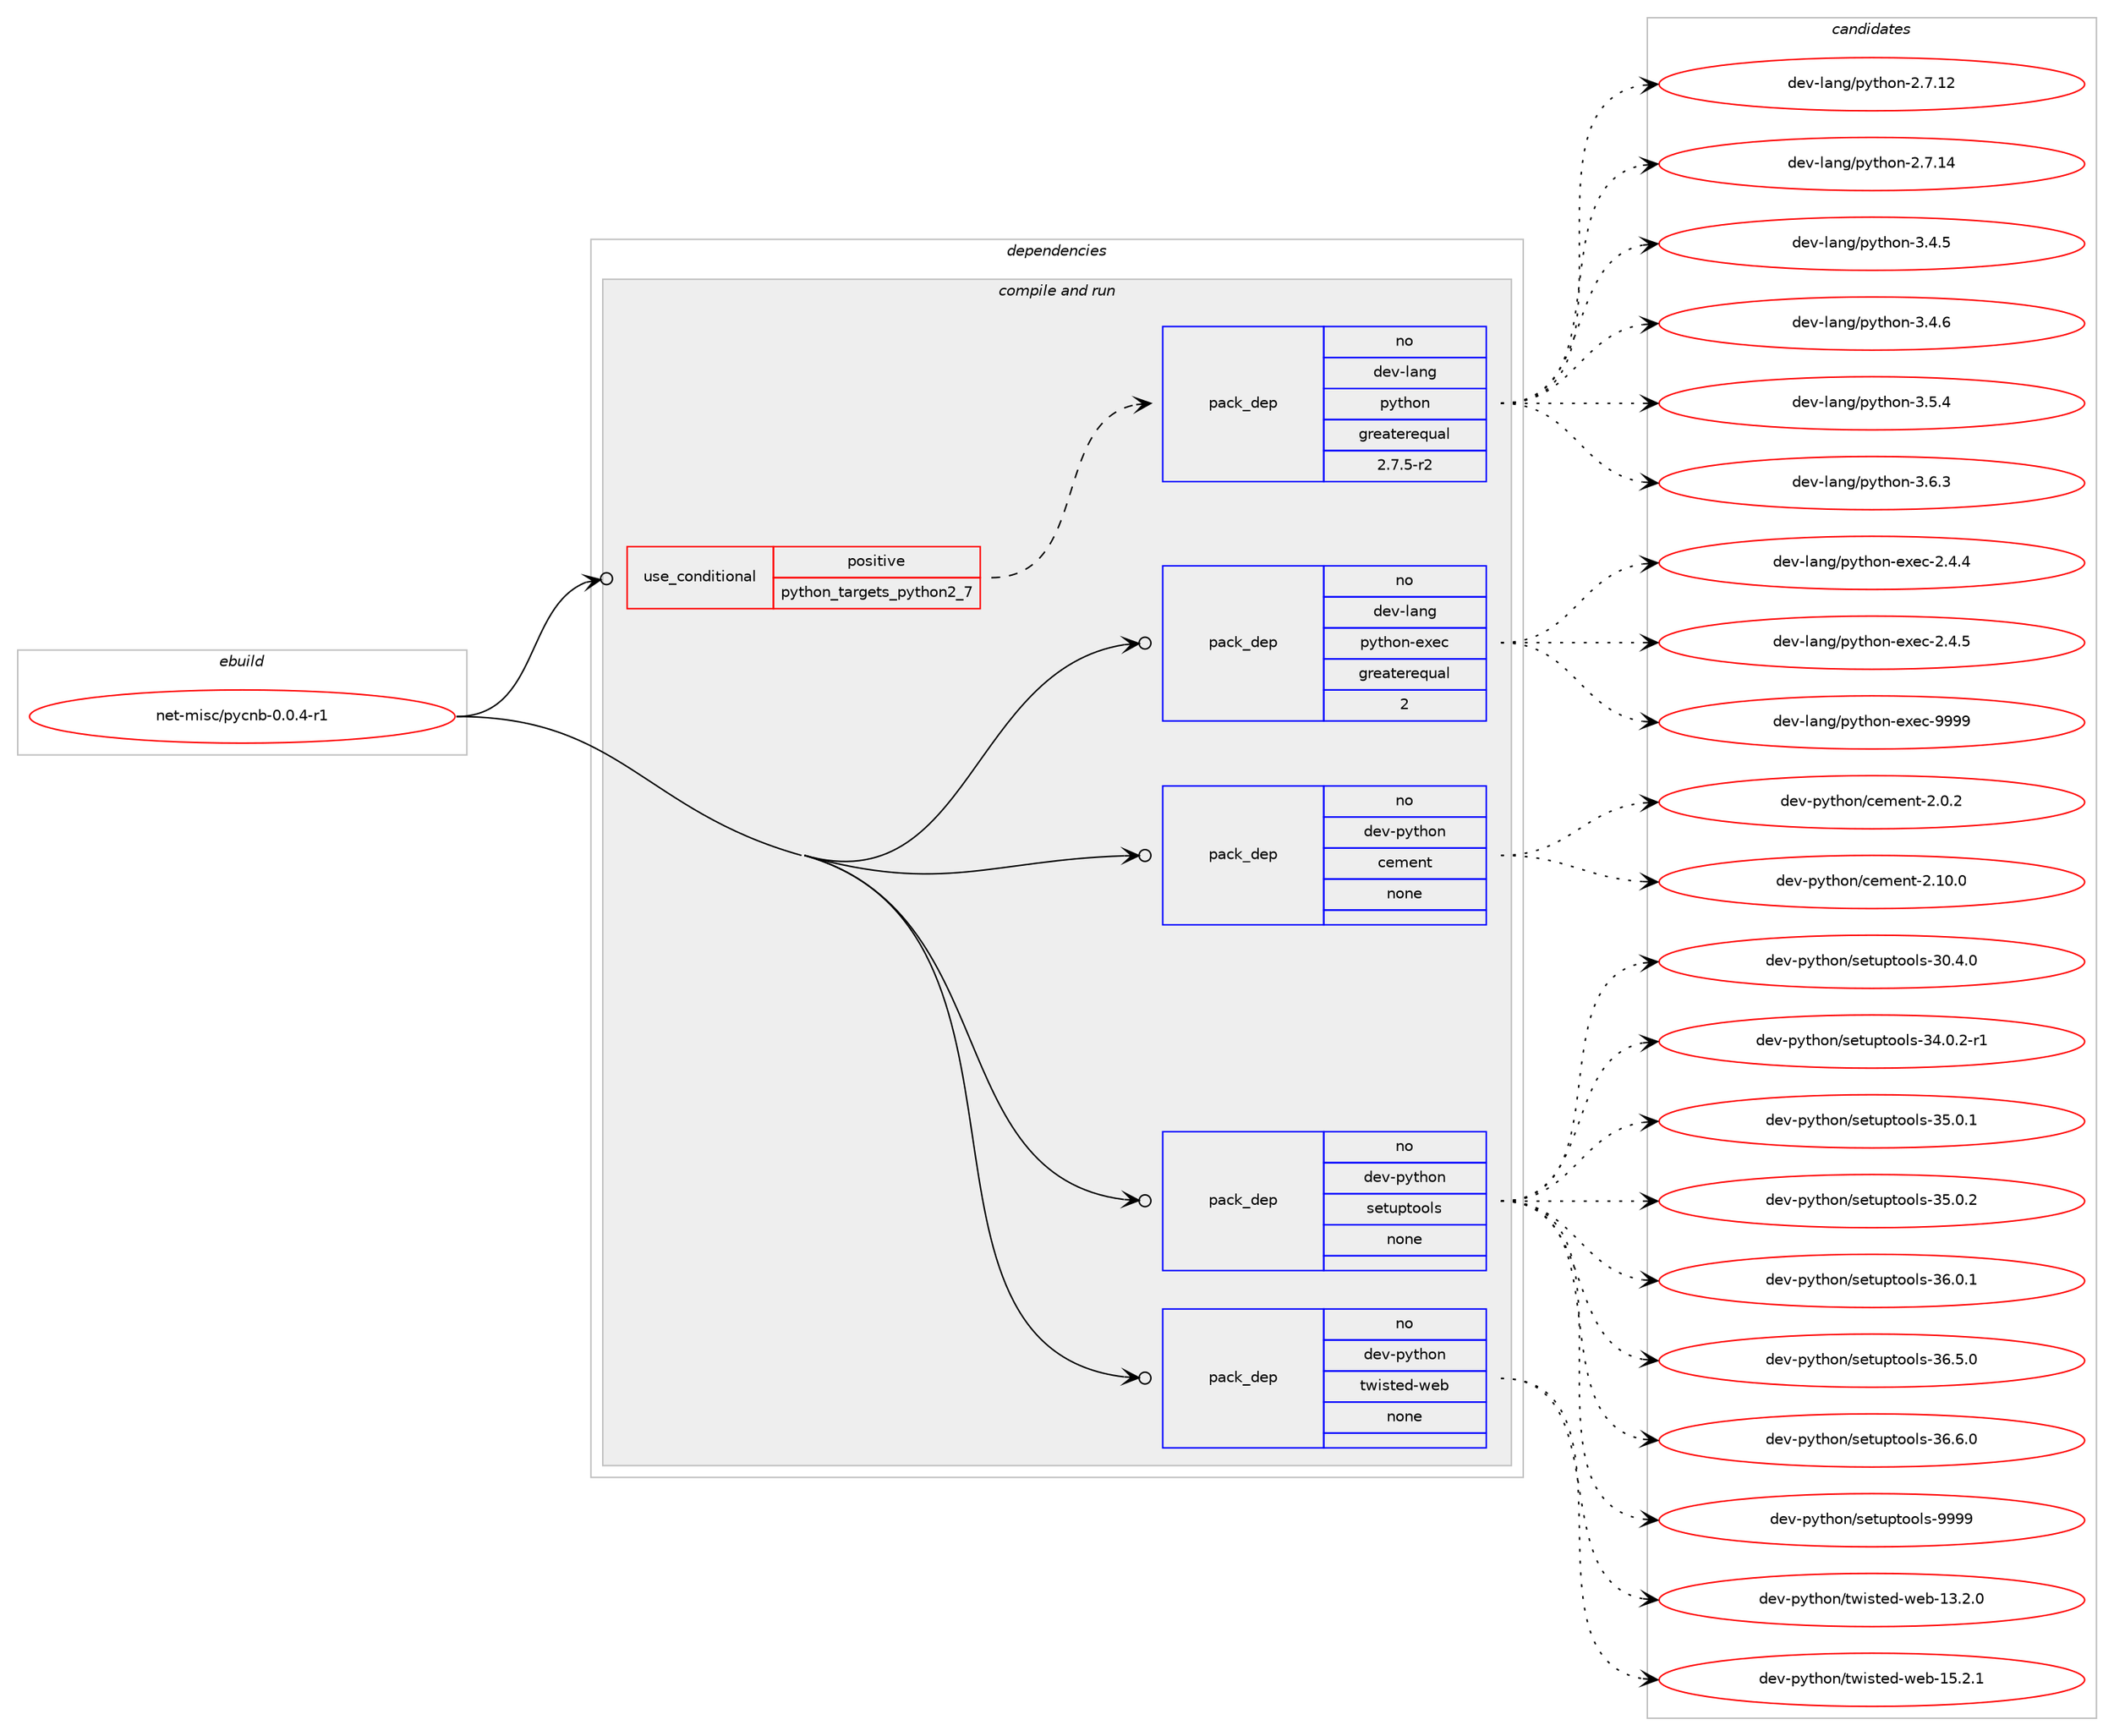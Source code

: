 digraph prolog {

# *************
# Graph options
# *************

newrank=true;
concentrate=true;
compound=true;
graph [rankdir=LR,fontname=Helvetica,fontsize=10,ranksep=1.5];#, ranksep=2.5, nodesep=0.2];
edge  [arrowhead=vee];
node  [fontname=Helvetica,fontsize=10];

# **********
# The ebuild
# **********

subgraph cluster_leftcol {
color=gray;
rank=same;
label=<<i>ebuild</i>>;
id [label="net-misc/pycnb-0.0.4-r1", color=red, width=4, href="../net-misc/pycnb-0.0.4-r1.svg"];
}

# ****************
# The dependencies
# ****************

subgraph cluster_midcol {
color=gray;
label=<<i>dependencies</i>>;
subgraph cluster_compile {
fillcolor="#eeeeee";
style=filled;
label=<<i>compile</i>>;
}
subgraph cluster_compileandrun {
fillcolor="#eeeeee";
style=filled;
label=<<i>compile and run</i>>;
subgraph cond106280 {
dependency429444 [label=<<TABLE BORDER="0" CELLBORDER="1" CELLSPACING="0" CELLPADDING="4"><TR><TD ROWSPAN="3" CELLPADDING="10">use_conditional</TD></TR><TR><TD>positive</TD></TR><TR><TD>python_targets_python2_7</TD></TR></TABLE>>, shape=none, color=red];
subgraph pack315817 {
dependency429445 [label=<<TABLE BORDER="0" CELLBORDER="1" CELLSPACING="0" CELLPADDING="4" WIDTH="220"><TR><TD ROWSPAN="6" CELLPADDING="30">pack_dep</TD></TR><TR><TD WIDTH="110">no</TD></TR><TR><TD>dev-lang</TD></TR><TR><TD>python</TD></TR><TR><TD>greaterequal</TD></TR><TR><TD>2.7.5-r2</TD></TR></TABLE>>, shape=none, color=blue];
}
dependency429444:e -> dependency429445:w [weight=20,style="dashed",arrowhead="vee"];
}
id:e -> dependency429444:w [weight=20,style="solid",arrowhead="odotvee"];
subgraph pack315818 {
dependency429446 [label=<<TABLE BORDER="0" CELLBORDER="1" CELLSPACING="0" CELLPADDING="4" WIDTH="220"><TR><TD ROWSPAN="6" CELLPADDING="30">pack_dep</TD></TR><TR><TD WIDTH="110">no</TD></TR><TR><TD>dev-lang</TD></TR><TR><TD>python-exec</TD></TR><TR><TD>greaterequal</TD></TR><TR><TD>2</TD></TR></TABLE>>, shape=none, color=blue];
}
id:e -> dependency429446:w [weight=20,style="solid",arrowhead="odotvee"];
subgraph pack315819 {
dependency429447 [label=<<TABLE BORDER="0" CELLBORDER="1" CELLSPACING="0" CELLPADDING="4" WIDTH="220"><TR><TD ROWSPAN="6" CELLPADDING="30">pack_dep</TD></TR><TR><TD WIDTH="110">no</TD></TR><TR><TD>dev-python</TD></TR><TR><TD>cement</TD></TR><TR><TD>none</TD></TR><TR><TD></TD></TR></TABLE>>, shape=none, color=blue];
}
id:e -> dependency429447:w [weight=20,style="solid",arrowhead="odotvee"];
subgraph pack315820 {
dependency429448 [label=<<TABLE BORDER="0" CELLBORDER="1" CELLSPACING="0" CELLPADDING="4" WIDTH="220"><TR><TD ROWSPAN="6" CELLPADDING="30">pack_dep</TD></TR><TR><TD WIDTH="110">no</TD></TR><TR><TD>dev-python</TD></TR><TR><TD>setuptools</TD></TR><TR><TD>none</TD></TR><TR><TD></TD></TR></TABLE>>, shape=none, color=blue];
}
id:e -> dependency429448:w [weight=20,style="solid",arrowhead="odotvee"];
subgraph pack315821 {
dependency429449 [label=<<TABLE BORDER="0" CELLBORDER="1" CELLSPACING="0" CELLPADDING="4" WIDTH="220"><TR><TD ROWSPAN="6" CELLPADDING="30">pack_dep</TD></TR><TR><TD WIDTH="110">no</TD></TR><TR><TD>dev-python</TD></TR><TR><TD>twisted-web</TD></TR><TR><TD>none</TD></TR><TR><TD></TD></TR></TABLE>>, shape=none, color=blue];
}
id:e -> dependency429449:w [weight=20,style="solid",arrowhead="odotvee"];
}
subgraph cluster_run {
fillcolor="#eeeeee";
style=filled;
label=<<i>run</i>>;
}
}

# **************
# The candidates
# **************

subgraph cluster_choices {
rank=same;
color=gray;
label=<<i>candidates</i>>;

subgraph choice315817 {
color=black;
nodesep=1;
choice10010111845108971101034711212111610411111045504655464950 [label="dev-lang/python-2.7.12", color=red, width=4,href="../dev-lang/python-2.7.12.svg"];
choice10010111845108971101034711212111610411111045504655464952 [label="dev-lang/python-2.7.14", color=red, width=4,href="../dev-lang/python-2.7.14.svg"];
choice100101118451089711010347112121116104111110455146524653 [label="dev-lang/python-3.4.5", color=red, width=4,href="../dev-lang/python-3.4.5.svg"];
choice100101118451089711010347112121116104111110455146524654 [label="dev-lang/python-3.4.6", color=red, width=4,href="../dev-lang/python-3.4.6.svg"];
choice100101118451089711010347112121116104111110455146534652 [label="dev-lang/python-3.5.4", color=red, width=4,href="../dev-lang/python-3.5.4.svg"];
choice100101118451089711010347112121116104111110455146544651 [label="dev-lang/python-3.6.3", color=red, width=4,href="../dev-lang/python-3.6.3.svg"];
dependency429445:e -> choice10010111845108971101034711212111610411111045504655464950:w [style=dotted,weight="100"];
dependency429445:e -> choice10010111845108971101034711212111610411111045504655464952:w [style=dotted,weight="100"];
dependency429445:e -> choice100101118451089711010347112121116104111110455146524653:w [style=dotted,weight="100"];
dependency429445:e -> choice100101118451089711010347112121116104111110455146524654:w [style=dotted,weight="100"];
dependency429445:e -> choice100101118451089711010347112121116104111110455146534652:w [style=dotted,weight="100"];
dependency429445:e -> choice100101118451089711010347112121116104111110455146544651:w [style=dotted,weight="100"];
}
subgraph choice315818 {
color=black;
nodesep=1;
choice1001011184510897110103471121211161041111104510112010199455046524652 [label="dev-lang/python-exec-2.4.4", color=red, width=4,href="../dev-lang/python-exec-2.4.4.svg"];
choice1001011184510897110103471121211161041111104510112010199455046524653 [label="dev-lang/python-exec-2.4.5", color=red, width=4,href="../dev-lang/python-exec-2.4.5.svg"];
choice10010111845108971101034711212111610411111045101120101994557575757 [label="dev-lang/python-exec-9999", color=red, width=4,href="../dev-lang/python-exec-9999.svg"];
dependency429446:e -> choice1001011184510897110103471121211161041111104510112010199455046524652:w [style=dotted,weight="100"];
dependency429446:e -> choice1001011184510897110103471121211161041111104510112010199455046524653:w [style=dotted,weight="100"];
dependency429446:e -> choice10010111845108971101034711212111610411111045101120101994557575757:w [style=dotted,weight="100"];
}
subgraph choice315819 {
color=black;
nodesep=1;
choice100101118451121211161041111104799101109101110116455046484650 [label="dev-python/cement-2.0.2", color=red, width=4,href="../dev-python/cement-2.0.2.svg"];
choice10010111845112121116104111110479910110910111011645504649484648 [label="dev-python/cement-2.10.0", color=red, width=4,href="../dev-python/cement-2.10.0.svg"];
dependency429447:e -> choice100101118451121211161041111104799101109101110116455046484650:w [style=dotted,weight="100"];
dependency429447:e -> choice10010111845112121116104111110479910110910111011645504649484648:w [style=dotted,weight="100"];
}
subgraph choice315820 {
color=black;
nodesep=1;
choice100101118451121211161041111104711510111611711211611111110811545514846524648 [label="dev-python/setuptools-30.4.0", color=red, width=4,href="../dev-python/setuptools-30.4.0.svg"];
choice1001011184511212111610411111047115101116117112116111111108115455152464846504511449 [label="dev-python/setuptools-34.0.2-r1", color=red, width=4,href="../dev-python/setuptools-34.0.2-r1.svg"];
choice100101118451121211161041111104711510111611711211611111110811545515346484649 [label="dev-python/setuptools-35.0.1", color=red, width=4,href="../dev-python/setuptools-35.0.1.svg"];
choice100101118451121211161041111104711510111611711211611111110811545515346484650 [label="dev-python/setuptools-35.0.2", color=red, width=4,href="../dev-python/setuptools-35.0.2.svg"];
choice100101118451121211161041111104711510111611711211611111110811545515446484649 [label="dev-python/setuptools-36.0.1", color=red, width=4,href="../dev-python/setuptools-36.0.1.svg"];
choice100101118451121211161041111104711510111611711211611111110811545515446534648 [label="dev-python/setuptools-36.5.0", color=red, width=4,href="../dev-python/setuptools-36.5.0.svg"];
choice100101118451121211161041111104711510111611711211611111110811545515446544648 [label="dev-python/setuptools-36.6.0", color=red, width=4,href="../dev-python/setuptools-36.6.0.svg"];
choice10010111845112121116104111110471151011161171121161111111081154557575757 [label="dev-python/setuptools-9999", color=red, width=4,href="../dev-python/setuptools-9999.svg"];
dependency429448:e -> choice100101118451121211161041111104711510111611711211611111110811545514846524648:w [style=dotted,weight="100"];
dependency429448:e -> choice1001011184511212111610411111047115101116117112116111111108115455152464846504511449:w [style=dotted,weight="100"];
dependency429448:e -> choice100101118451121211161041111104711510111611711211611111110811545515346484649:w [style=dotted,weight="100"];
dependency429448:e -> choice100101118451121211161041111104711510111611711211611111110811545515346484650:w [style=dotted,weight="100"];
dependency429448:e -> choice100101118451121211161041111104711510111611711211611111110811545515446484649:w [style=dotted,weight="100"];
dependency429448:e -> choice100101118451121211161041111104711510111611711211611111110811545515446534648:w [style=dotted,weight="100"];
dependency429448:e -> choice100101118451121211161041111104711510111611711211611111110811545515446544648:w [style=dotted,weight="100"];
dependency429448:e -> choice10010111845112121116104111110471151011161171121161111111081154557575757:w [style=dotted,weight="100"];
}
subgraph choice315821 {
color=black;
nodesep=1;
choice1001011184511212111610411111047116119105115116101100451191019845495146504648 [label="dev-python/twisted-web-13.2.0", color=red, width=4,href="../dev-python/twisted-web-13.2.0.svg"];
choice1001011184511212111610411111047116119105115116101100451191019845495346504649 [label="dev-python/twisted-web-15.2.1", color=red, width=4,href="../dev-python/twisted-web-15.2.1.svg"];
dependency429449:e -> choice1001011184511212111610411111047116119105115116101100451191019845495146504648:w [style=dotted,weight="100"];
dependency429449:e -> choice1001011184511212111610411111047116119105115116101100451191019845495346504649:w [style=dotted,weight="100"];
}
}

}
